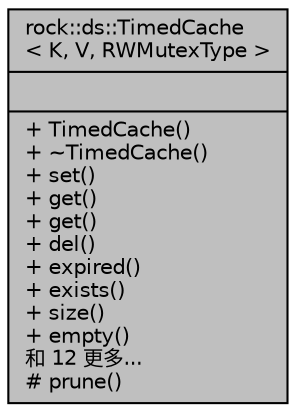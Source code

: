 digraph "rock::ds::TimedCache&lt; K, V, RWMutexType &gt;"
{
 // LATEX_PDF_SIZE
  edge [fontname="Helvetica",fontsize="10",labelfontname="Helvetica",labelfontsize="10"];
  node [fontname="Helvetica",fontsize="10",shape=record];
  Node1 [label="{rock::ds::TimedCache\l\< K, V, RWMutexType \>\n||+ TimedCache()\l+ ~TimedCache()\l+ set()\l+ get()\l+ get()\l+ del()\l+ expired()\l+ exists()\l+ size()\l+ empty()\l和 12 更多...\l# prune()\l}",height=0.2,width=0.4,color="black", fillcolor="grey75", style="filled", fontcolor="black",tooltip=" "];
}
